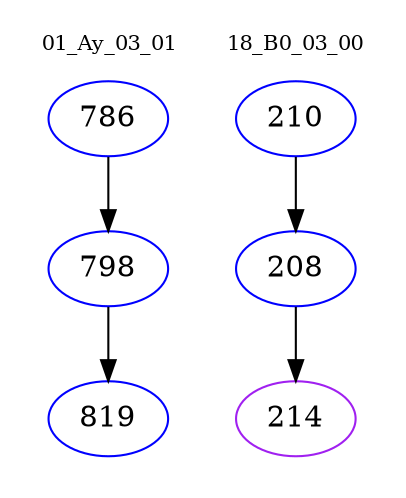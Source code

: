 digraph{
subgraph cluster_0 {
color = white
label = "01_Ay_03_01";
fontsize=10;
T0_786 [label="786", color="blue"]
T0_786 -> T0_798 [color="black"]
T0_798 [label="798", color="blue"]
T0_798 -> T0_819 [color="black"]
T0_819 [label="819", color="blue"]
}
subgraph cluster_1 {
color = white
label = "18_B0_03_00";
fontsize=10;
T1_210 [label="210", color="blue"]
T1_210 -> T1_208 [color="black"]
T1_208 [label="208", color="blue"]
T1_208 -> T1_214 [color="black"]
T1_214 [label="214", color="purple"]
}
}
